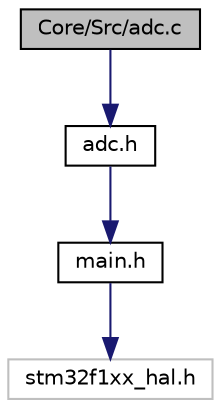 digraph "Core/Src/adc.c"
{
 // LATEX_PDF_SIZE
  edge [fontname="Helvetica",fontsize="10",labelfontname="Helvetica",labelfontsize="10"];
  node [fontname="Helvetica",fontsize="10",shape=record];
  Node1 [label="Core/Src/adc.c",height=0.2,width=0.4,color="black", fillcolor="grey75", style="filled", fontcolor="black",tooltip="This file provides code for the configuration of the ADC instances."];
  Node1 -> Node2 [color="midnightblue",fontsize="10",style="solid"];
  Node2 [label="adc.h",height=0.2,width=0.4,color="black", fillcolor="white", style="filled",URL="$adc_8h.html",tooltip="This file contains all the function prototypes for the adc.c file."];
  Node2 -> Node3 [color="midnightblue",fontsize="10",style="solid"];
  Node3 [label="main.h",height=0.2,width=0.4,color="black", fillcolor="white", style="filled",URL="$main_8h.html",tooltip=": Header for main.c file. This file contains the common defines of the application."];
  Node3 -> Node4 [color="midnightblue",fontsize="10",style="solid"];
  Node4 [label="stm32f1xx_hal.h",height=0.2,width=0.4,color="grey75", fillcolor="white", style="filled",tooltip=" "];
}
